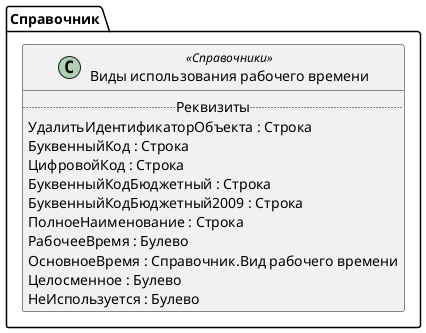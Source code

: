 ﻿@startuml ВидыИспользованияРабочегоВремени
'!include templates.wsd
'..\include templates.wsd
class Справочник.ВидыИспользованияРабочегоВремени as "Виды использования рабочего времени" <<Справочники>>
{
..Реквизиты..
УдалитьИдентификаторОбъекта : Строка
БуквенныйКод : Строка
ЦифровойКод : Строка
БуквенныйКодБюджетный : Строка
БуквенныйКодБюджетный2009 : Строка
ПолноеНаименование : Строка
РабочееВремя : Булево
ОсновноеВремя : Справочник.Вид рабочего времени
Целосменное : Булево
НеИспользуется : Булево
}
@enduml
